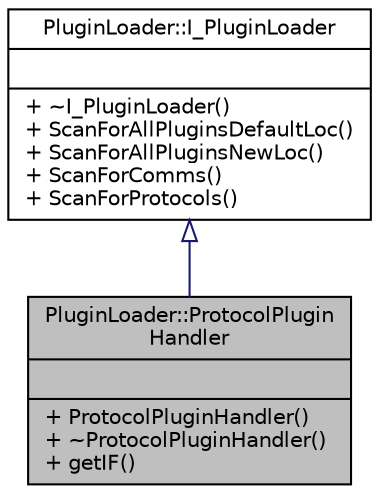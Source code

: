 digraph "PluginLoader::ProtocolPluginHandler"
{
 // INTERACTIVE_SVG=YES
 // LATEX_PDF_SIZE
  edge [fontname="Helvetica",fontsize="10",labelfontname="Helvetica",labelfontsize="10"];
  node [fontname="Helvetica",fontsize="10",shape=record];
  Node0 [label="{PluginLoader::ProtocolPlugin\lHandler\n||+ ProtocolPluginHandler()\l+ ~ProtocolPluginHandler()\l+ getIF()\l}",height=0.2,width=0.4,color="black", fillcolor="grey75", style="filled", fontcolor="black",tooltip="Loads our DLL."];
  Node1 -> Node0 [dir="back",color="midnightblue",fontsize="10",style="solid",arrowtail="onormal",fontname="Helvetica"];
  Node1 [label="{PluginLoader::I_PluginLoader\n||+ ~I_PluginLoader()\l+ ScanForAllPluginsDefaultLoc()\l+ ScanForAllPluginsNewLoc()\l+ ScanForComms()\l+ ScanForProtocols()\l}",height=0.2,width=0.4,color="black", fillcolor="white", style="filled",URL="$d2/d16/classPluginLoader_1_1I__PluginLoader.html",tooltip=" "];
}
